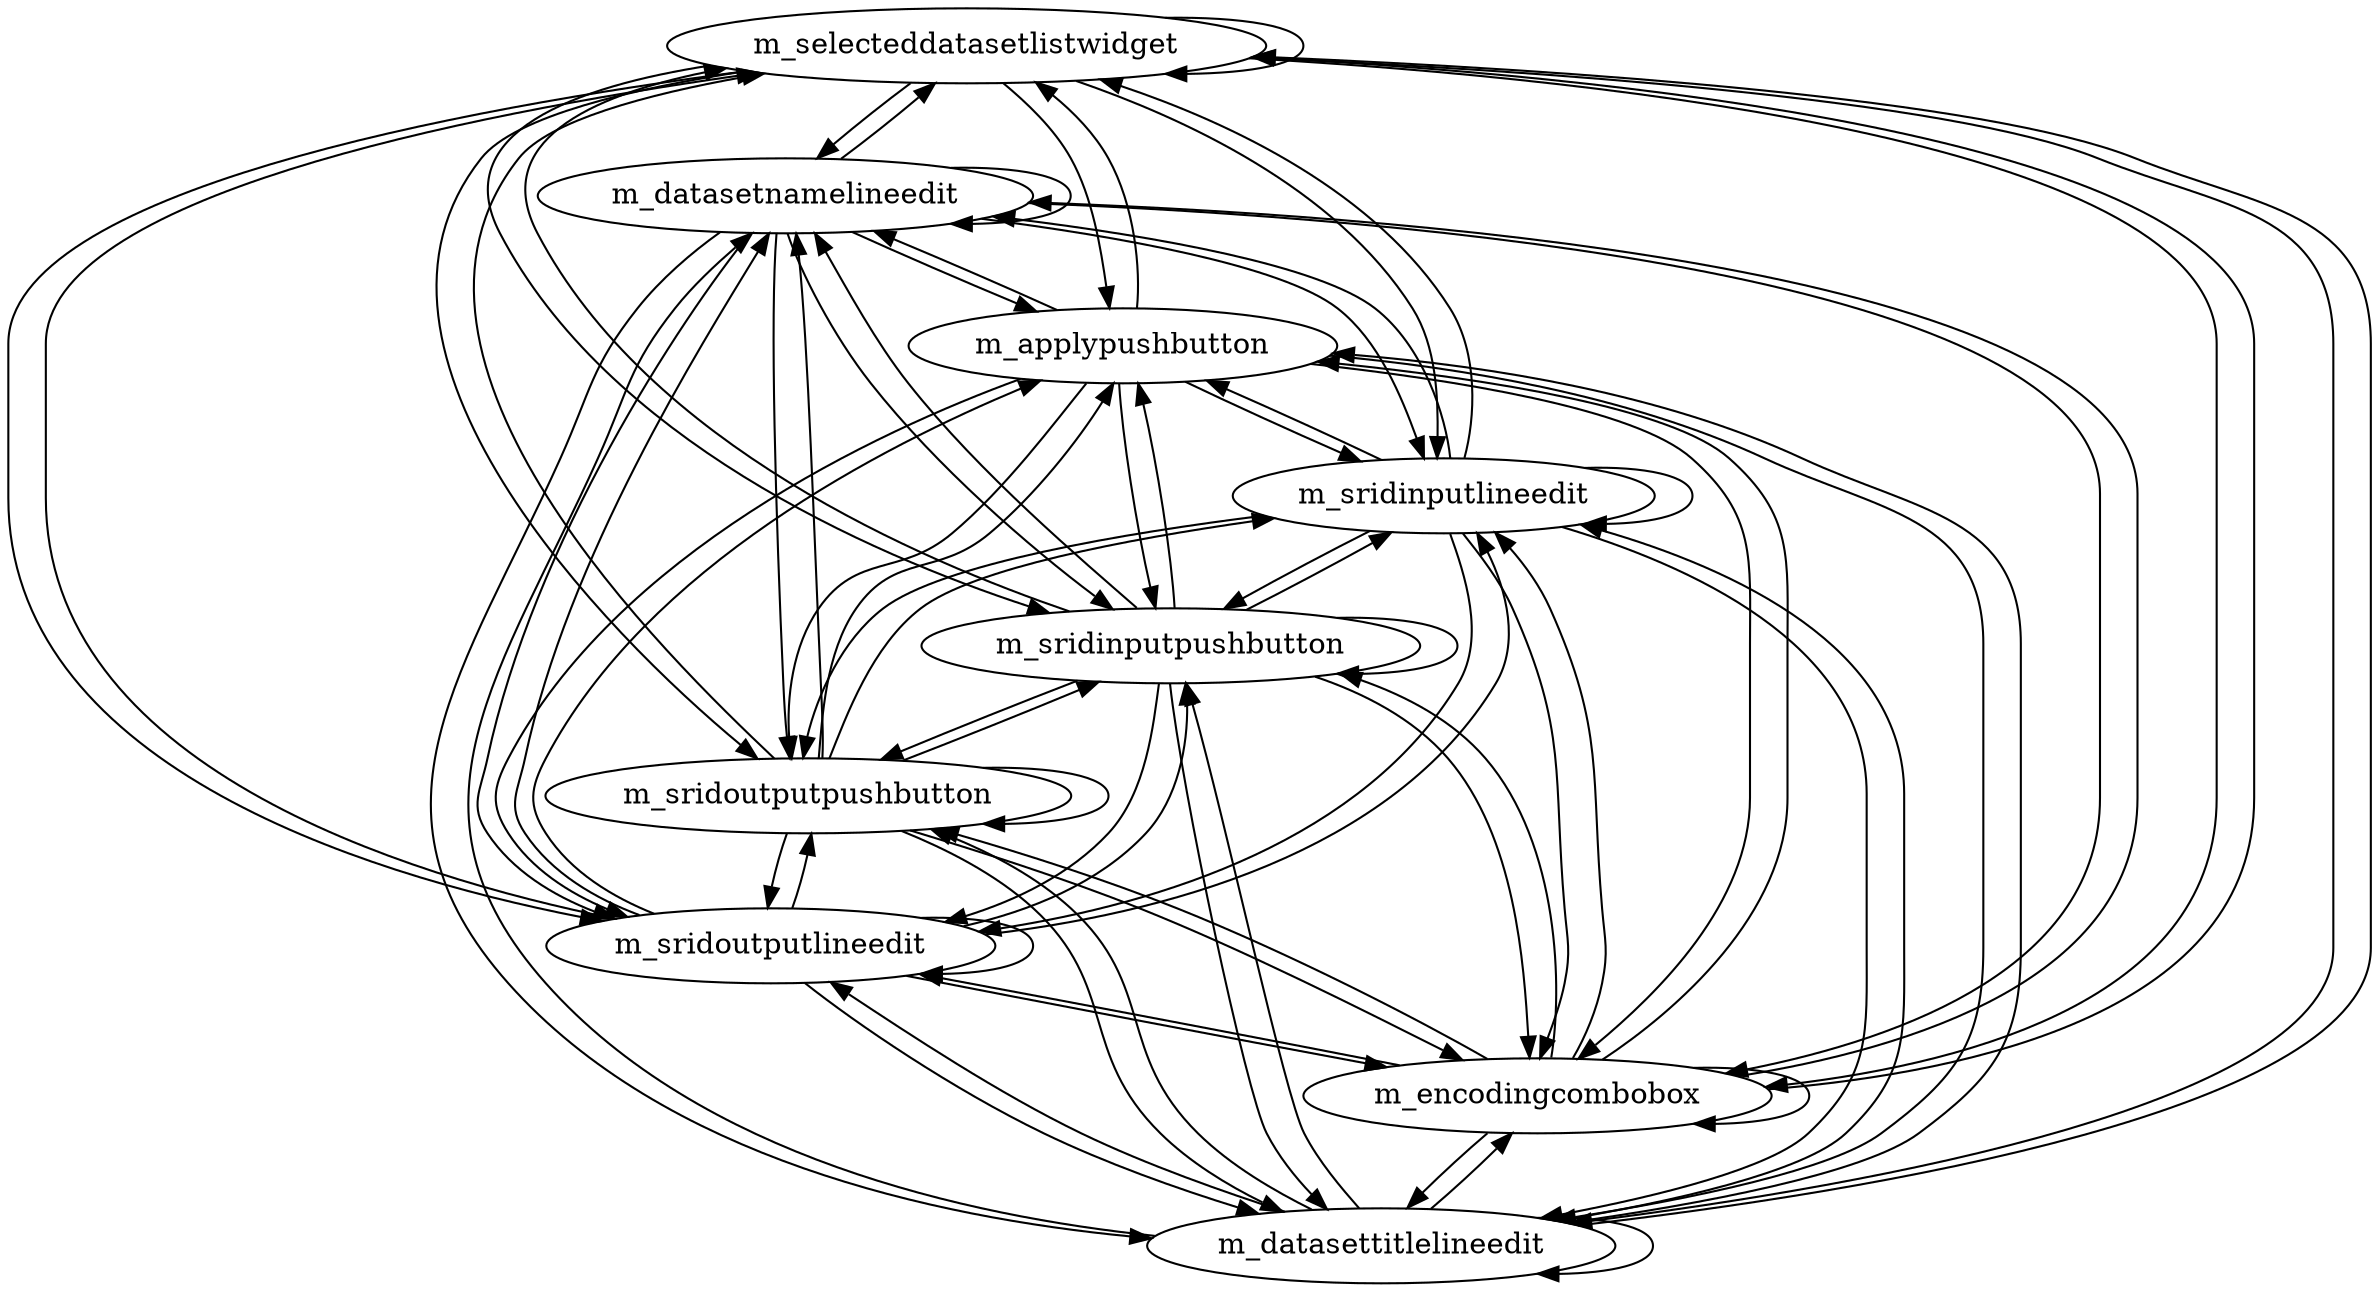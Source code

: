 strict digraph G {
  m_selecteddatasetlistwidget [ label="m_selecteddatasetlistwidget" ];
  m_datasetnamelineedit [ label="m_datasetnamelineedit" ];
  m_datasettitlelineedit [ label="m_datasettitlelineedit" ];
  m_encodingcombobox [ label="m_encodingcombobox" ];
  m_sridoutputlineedit [ label="m_sridoutputlineedit" ];
  m_sridoutputpushbutton [ label="m_sridoutputpushbutton" ];
  m_sridinputpushbutton [ label="m_sridinputpushbutton" ];
  m_sridinputlineedit [ label="m_sridinputlineedit" ];
  m_applypushbutton [ label="m_applypushbutton" ];
  m_selecteddatasetlistwidget -> m_selecteddatasetlistwidget;
  m_selecteddatasetlistwidget -> m_datasetnamelineedit;
  m_selecteddatasetlistwidget -> m_datasettitlelineedit;
  m_selecteddatasetlistwidget -> m_encodingcombobox;
  m_selecteddatasetlistwidget -> m_sridoutputlineedit;
  m_selecteddatasetlistwidget -> m_sridoutputpushbutton;
  m_selecteddatasetlistwidget -> m_sridinputpushbutton;
  m_selecteddatasetlistwidget -> m_sridinputlineedit;
  m_selecteddatasetlistwidget -> m_applypushbutton;
  m_datasetnamelineedit -> m_selecteddatasetlistwidget;
  m_datasetnamelineedit -> m_datasetnamelineedit;
  m_datasetnamelineedit -> m_datasettitlelineedit;
  m_datasetnamelineedit -> m_encodingcombobox;
  m_datasetnamelineedit -> m_sridoutputlineedit;
  m_datasetnamelineedit -> m_sridoutputpushbutton;
  m_datasetnamelineedit -> m_sridinputpushbutton;
  m_datasetnamelineedit -> m_sridinputlineedit;
  m_datasetnamelineedit -> m_applypushbutton;
  m_datasettitlelineedit -> m_selecteddatasetlistwidget;
  m_datasettitlelineedit -> m_datasetnamelineedit;
  m_datasettitlelineedit -> m_datasettitlelineedit;
  m_datasettitlelineedit -> m_encodingcombobox;
  m_datasettitlelineedit -> m_sridoutputlineedit;
  m_datasettitlelineedit -> m_sridoutputpushbutton;
  m_datasettitlelineedit -> m_sridinputpushbutton;
  m_datasettitlelineedit -> m_sridinputlineedit;
  m_datasettitlelineedit -> m_applypushbutton;
  m_encodingcombobox -> m_selecteddatasetlistwidget;
  m_encodingcombobox -> m_datasetnamelineedit;
  m_encodingcombobox -> m_datasettitlelineedit;
  m_encodingcombobox -> m_encodingcombobox;
  m_encodingcombobox -> m_sridoutputlineedit;
  m_encodingcombobox -> m_sridoutputpushbutton;
  m_encodingcombobox -> m_sridinputpushbutton;
  m_encodingcombobox -> m_sridinputlineedit;
  m_encodingcombobox -> m_applypushbutton;
  m_sridoutputlineedit -> m_selecteddatasetlistwidget;
  m_sridoutputlineedit -> m_datasetnamelineedit;
  m_sridoutputlineedit -> m_datasettitlelineedit;
  m_sridoutputlineedit -> m_encodingcombobox;
  m_sridoutputlineedit -> m_sridoutputlineedit;
  m_sridoutputlineedit -> m_sridoutputpushbutton;
  m_sridoutputlineedit -> m_sridinputpushbutton;
  m_sridoutputlineedit -> m_sridinputlineedit;
  m_sridoutputlineedit -> m_applypushbutton;
  m_sridoutputpushbutton -> m_selecteddatasetlistwidget;
  m_sridoutputpushbutton -> m_datasetnamelineedit;
  m_sridoutputpushbutton -> m_datasettitlelineedit;
  m_sridoutputpushbutton -> m_encodingcombobox;
  m_sridoutputpushbutton -> m_sridoutputlineedit;
  m_sridoutputpushbutton -> m_sridoutputpushbutton;
  m_sridoutputpushbutton -> m_sridinputpushbutton;
  m_sridoutputpushbutton -> m_sridinputlineedit;
  m_sridoutputpushbutton -> m_applypushbutton;
  m_sridinputpushbutton -> m_selecteddatasetlistwidget;
  m_sridinputpushbutton -> m_datasetnamelineedit;
  m_sridinputpushbutton -> m_datasettitlelineedit;
  m_sridinputpushbutton -> m_encodingcombobox;
  m_sridinputpushbutton -> m_sridoutputlineedit;
  m_sridinputpushbutton -> m_sridoutputpushbutton;
  m_sridinputpushbutton -> m_sridinputpushbutton;
  m_sridinputpushbutton -> m_sridinputlineedit;
  m_sridinputpushbutton -> m_applypushbutton;
  m_sridinputlineedit -> m_selecteddatasetlistwidget;
  m_sridinputlineedit -> m_datasetnamelineedit;
  m_sridinputlineedit -> m_datasettitlelineedit;
  m_sridinputlineedit -> m_encodingcombobox;
  m_sridinputlineedit -> m_sridoutputlineedit;
  m_sridinputlineedit -> m_sridoutputpushbutton;
  m_sridinputlineedit -> m_sridinputpushbutton;
  m_sridinputlineedit -> m_sridinputlineedit;
  m_sridinputlineedit -> m_applypushbutton;
  m_applypushbutton -> m_selecteddatasetlistwidget;
  m_applypushbutton -> m_datasetnamelineedit;
  m_applypushbutton -> m_datasettitlelineedit;
  m_applypushbutton -> m_encodingcombobox;
  m_applypushbutton -> m_sridoutputlineedit;
  m_applypushbutton -> m_sridoutputpushbutton;
  m_applypushbutton -> m_sridinputpushbutton;
  m_applypushbutton -> m_sridinputlineedit;
}
